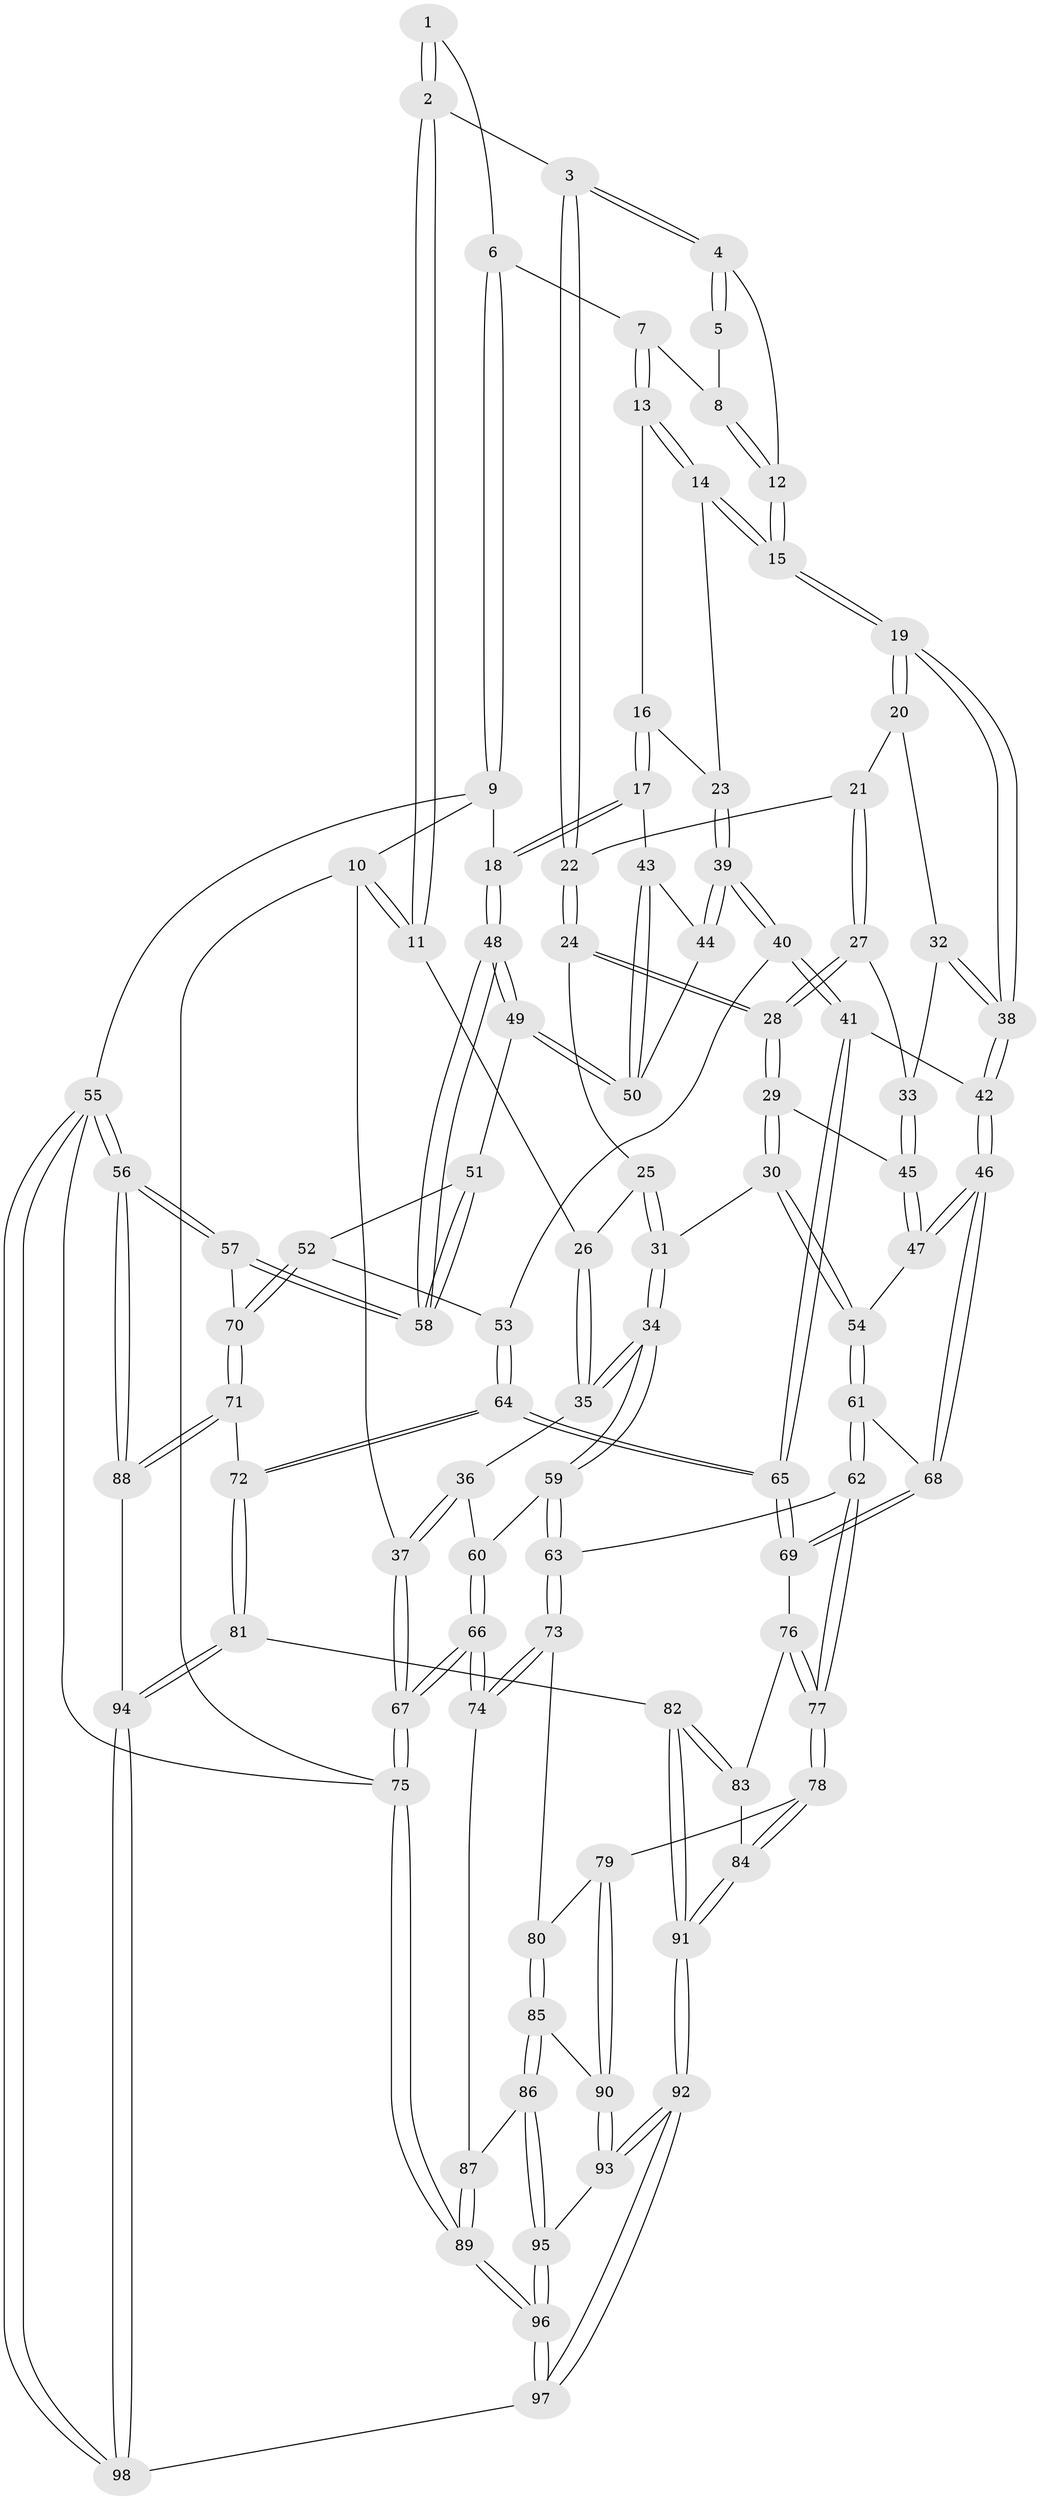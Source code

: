 // Generated by graph-tools (version 1.1) at 2025/11/02/27/25 16:11:53]
// undirected, 98 vertices, 242 edges
graph export_dot {
graph [start="1"]
  node [color=gray90,style=filled];
  1 [pos="+0.5664932072616234+0"];
  2 [pos="+0.3568777872151058+0"];
  3 [pos="+0.4172331004207166+0.05521288438590219"];
  4 [pos="+0.48968470752096777+0.0722570902431638"];
  5 [pos="+0.5153846513651257+0.007997716912034452"];
  6 [pos="+0.5816015578855086+0"];
  7 [pos="+0.6185561045624294+0.013816786442843688"];
  8 [pos="+0.5313924676437406+0.06374632975680337"];
  9 [pos="+1+0"];
  10 [pos="+0+0"];
  11 [pos="+0+0"];
  12 [pos="+0.5078248180847795+0.08309197277329103"];
  13 [pos="+0.6344533884092204+0.047019915160129475"];
  14 [pos="+0.6420501506984604+0.09640955922771136"];
  15 [pos="+0.5421163416100673+0.16919905570821792"];
  16 [pos="+0.8029255585264243+0.014708343213885285"];
  17 [pos="+1+0"];
  18 [pos="+1+0"];
  19 [pos="+0.5394261539191693+0.1752953333750066"];
  20 [pos="+0.48424688303867647+0.16684722068423183"];
  21 [pos="+0.43916612864361293+0.11369671215742527"];
  22 [pos="+0.41534575258652995+0.059978745786827"];
  23 [pos="+0.7096842780704605+0.14456581917871006"];
  24 [pos="+0.350374362716012+0.12716357583565785"];
  25 [pos="+0.24263465702179376+0.10167108354021588"];
  26 [pos="+0+0"];
  27 [pos="+0.40317930328353757+0.19247374638961112"];
  28 [pos="+0.3727117311787976+0.18575976907298566"];
  29 [pos="+0.30662075216645573+0.270394525273412"];
  30 [pos="+0.27099684567915805+0.28724828703356836"];
  31 [pos="+0.24431160880063413+0.28135650329530887"];
  32 [pos="+0.4216527399250173+0.18824636540338202"];
  33 [pos="+0.40478268695635006+0.19312667645254886"];
  34 [pos="+0.20553368530945482+0.29577509841130356"];
  35 [pos="+0.11224685496856653+0.19500845704837863"];
  36 [pos="+0.011416744478692453+0.3038531484265558"];
  37 [pos="+0+0.2807171046131696"];
  38 [pos="+0.5601616607669139+0.2961213518465726"];
  39 [pos="+0.7462838280170012+0.2201182282486694"];
  40 [pos="+0.7116575977245464+0.28677152659063304"];
  41 [pos="+0.6065745855894101+0.32171448925027624"];
  42 [pos="+0.5638284637877575+0.3156370868649857"];
  43 [pos="+0.880605595741157+0.10622076684174245"];
  44 [pos="+0.776370340498763+0.21166399381132717"];
  45 [pos="+0.45906037913792175+0.3019862911152236"];
  46 [pos="+0.530406851084439+0.3342004910841444"];
  47 [pos="+0.48954360834476335+0.3235581870782479"];
  48 [pos="+1+0.10537862010143789"];
  49 [pos="+0.9133250558569296+0.2683596992408805"];
  50 [pos="+0.8992077119631433+0.2602236042750619"];
  51 [pos="+0.8925670398999096+0.352085709546161"];
  52 [pos="+0.8631067974778331+0.379729429650178"];
  53 [pos="+0.7315210393807341+0.3085316321638349"];
  54 [pos="+0.33335327749426913+0.3868829686483194"];
  55 [pos="+1+1"];
  56 [pos="+1+1"];
  57 [pos="+1+0.4990292570094612"];
  58 [pos="+1+0.4170177377236624"];
  59 [pos="+0.14894935248525654+0.3630188719064215"];
  60 [pos="+0.11131006029178321+0.34930198940234863"];
  61 [pos="+0.3332424551768168+0.4836800870052452"];
  62 [pos="+0.30612981678125983+0.5237382852782172"];
  63 [pos="+0.15294226671213929+0.4965135240616048"];
  64 [pos="+0.7670981529813707+0.6019647688484915"];
  65 [pos="+0.6909849954523205+0.556586632639623"];
  66 [pos="+0+0.5548400582117206"];
  67 [pos="+0+0.5502868444316834"];
  68 [pos="+0.49486478711604476+0.44150943081944316"];
  69 [pos="+0.5359957471284088+0.5452681034861787"];
  70 [pos="+0.8680768945509593+0.564897465941529"];
  71 [pos="+0.8193266998540368+0.6037083896397719"];
  72 [pos="+0.7848255379714447+0.6178425273961835"];
  73 [pos="+0.08099175481154222+0.5557151818722856"];
  74 [pos="+0.02120595036021308+0.5779273427402504"];
  75 [pos="+0+1"];
  76 [pos="+0.4971716199127626+0.5916748963693153"];
  77 [pos="+0.34514331379298085+0.6062450690617565"];
  78 [pos="+0.32997280638937104+0.6794817193728433"];
  79 [pos="+0.30602020060740404+0.6897259114696458"];
  80 [pos="+0.206986149753425+0.6830560117688877"];
  81 [pos="+0.7287121628513268+0.7669516333967051"];
  82 [pos="+0.6044734704282808+0.7607865073021793"];
  83 [pos="+0.512434698916024+0.6450531476577502"];
  84 [pos="+0.39923350237762023+0.7677262315578102"];
  85 [pos="+0.13885578127950676+0.7739341060058674"];
  86 [pos="+0.1327224433339161+0.7777921022351464"];
  87 [pos="+0.07301352960593652+0.7161738319499759"];
  88 [pos="+1+0.8131671767585106"];
  89 [pos="+0+1"];
  90 [pos="+0.25293071142621903+0.7701452778746203"];
  91 [pos="+0.4307178633577578+0.8356139272933776"];
  92 [pos="+0.3881755980918435+0.9729844062853105"];
  93 [pos="+0.25519201151061766+0.844040911168958"];
  94 [pos="+0.734050724805257+0.7841951404268175"];
  95 [pos="+0.12926617240281263+0.8381017909854609"];
  96 [pos="+0+1"];
  97 [pos="+0.38876108906127166+1"];
  98 [pos="+0.7814878878672601+1"];
  1 -- 2;
  1 -- 2;
  1 -- 6;
  2 -- 3;
  2 -- 11;
  2 -- 11;
  3 -- 4;
  3 -- 4;
  3 -- 22;
  3 -- 22;
  4 -- 5;
  4 -- 5;
  4 -- 12;
  5 -- 8;
  6 -- 7;
  6 -- 9;
  6 -- 9;
  7 -- 8;
  7 -- 13;
  7 -- 13;
  8 -- 12;
  8 -- 12;
  9 -- 10;
  9 -- 18;
  9 -- 55;
  10 -- 11;
  10 -- 11;
  10 -- 37;
  10 -- 75;
  11 -- 26;
  12 -- 15;
  12 -- 15;
  13 -- 14;
  13 -- 14;
  13 -- 16;
  14 -- 15;
  14 -- 15;
  14 -- 23;
  15 -- 19;
  15 -- 19;
  16 -- 17;
  16 -- 17;
  16 -- 23;
  17 -- 18;
  17 -- 18;
  17 -- 43;
  18 -- 48;
  18 -- 48;
  19 -- 20;
  19 -- 20;
  19 -- 38;
  19 -- 38;
  20 -- 21;
  20 -- 32;
  21 -- 22;
  21 -- 27;
  21 -- 27;
  22 -- 24;
  22 -- 24;
  23 -- 39;
  23 -- 39;
  24 -- 25;
  24 -- 28;
  24 -- 28;
  25 -- 26;
  25 -- 31;
  25 -- 31;
  26 -- 35;
  26 -- 35;
  27 -- 28;
  27 -- 28;
  27 -- 33;
  28 -- 29;
  28 -- 29;
  29 -- 30;
  29 -- 30;
  29 -- 45;
  30 -- 31;
  30 -- 54;
  30 -- 54;
  31 -- 34;
  31 -- 34;
  32 -- 33;
  32 -- 38;
  32 -- 38;
  33 -- 45;
  33 -- 45;
  34 -- 35;
  34 -- 35;
  34 -- 59;
  34 -- 59;
  35 -- 36;
  36 -- 37;
  36 -- 37;
  36 -- 60;
  37 -- 67;
  37 -- 67;
  38 -- 42;
  38 -- 42;
  39 -- 40;
  39 -- 40;
  39 -- 44;
  39 -- 44;
  40 -- 41;
  40 -- 41;
  40 -- 53;
  41 -- 42;
  41 -- 65;
  41 -- 65;
  42 -- 46;
  42 -- 46;
  43 -- 44;
  43 -- 50;
  43 -- 50;
  44 -- 50;
  45 -- 47;
  45 -- 47;
  46 -- 47;
  46 -- 47;
  46 -- 68;
  46 -- 68;
  47 -- 54;
  48 -- 49;
  48 -- 49;
  48 -- 58;
  48 -- 58;
  49 -- 50;
  49 -- 50;
  49 -- 51;
  51 -- 52;
  51 -- 58;
  51 -- 58;
  52 -- 53;
  52 -- 70;
  52 -- 70;
  53 -- 64;
  53 -- 64;
  54 -- 61;
  54 -- 61;
  55 -- 56;
  55 -- 56;
  55 -- 98;
  55 -- 98;
  55 -- 75;
  56 -- 57;
  56 -- 57;
  56 -- 88;
  56 -- 88;
  57 -- 58;
  57 -- 58;
  57 -- 70;
  59 -- 60;
  59 -- 63;
  59 -- 63;
  60 -- 66;
  60 -- 66;
  61 -- 62;
  61 -- 62;
  61 -- 68;
  62 -- 63;
  62 -- 77;
  62 -- 77;
  63 -- 73;
  63 -- 73;
  64 -- 65;
  64 -- 65;
  64 -- 72;
  64 -- 72;
  65 -- 69;
  65 -- 69;
  66 -- 67;
  66 -- 67;
  66 -- 74;
  66 -- 74;
  67 -- 75;
  67 -- 75;
  68 -- 69;
  68 -- 69;
  69 -- 76;
  70 -- 71;
  70 -- 71;
  71 -- 72;
  71 -- 88;
  71 -- 88;
  72 -- 81;
  72 -- 81;
  73 -- 74;
  73 -- 74;
  73 -- 80;
  74 -- 87;
  75 -- 89;
  75 -- 89;
  76 -- 77;
  76 -- 77;
  76 -- 83;
  77 -- 78;
  77 -- 78;
  78 -- 79;
  78 -- 84;
  78 -- 84;
  79 -- 80;
  79 -- 90;
  79 -- 90;
  80 -- 85;
  80 -- 85;
  81 -- 82;
  81 -- 94;
  81 -- 94;
  82 -- 83;
  82 -- 83;
  82 -- 91;
  82 -- 91;
  83 -- 84;
  84 -- 91;
  84 -- 91;
  85 -- 86;
  85 -- 86;
  85 -- 90;
  86 -- 87;
  86 -- 95;
  86 -- 95;
  87 -- 89;
  87 -- 89;
  88 -- 94;
  89 -- 96;
  89 -- 96;
  90 -- 93;
  90 -- 93;
  91 -- 92;
  91 -- 92;
  92 -- 93;
  92 -- 93;
  92 -- 97;
  92 -- 97;
  93 -- 95;
  94 -- 98;
  94 -- 98;
  95 -- 96;
  95 -- 96;
  96 -- 97;
  96 -- 97;
  97 -- 98;
}
